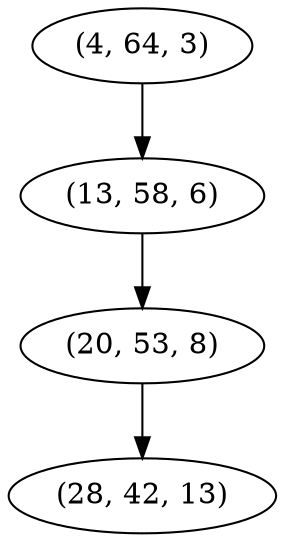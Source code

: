 digraph tree {
    "(4, 64, 3)";
    "(13, 58, 6)";
    "(20, 53, 8)";
    "(28, 42, 13)";
    "(4, 64, 3)" -> "(13, 58, 6)";
    "(13, 58, 6)" -> "(20, 53, 8)";
    "(20, 53, 8)" -> "(28, 42, 13)";
}

